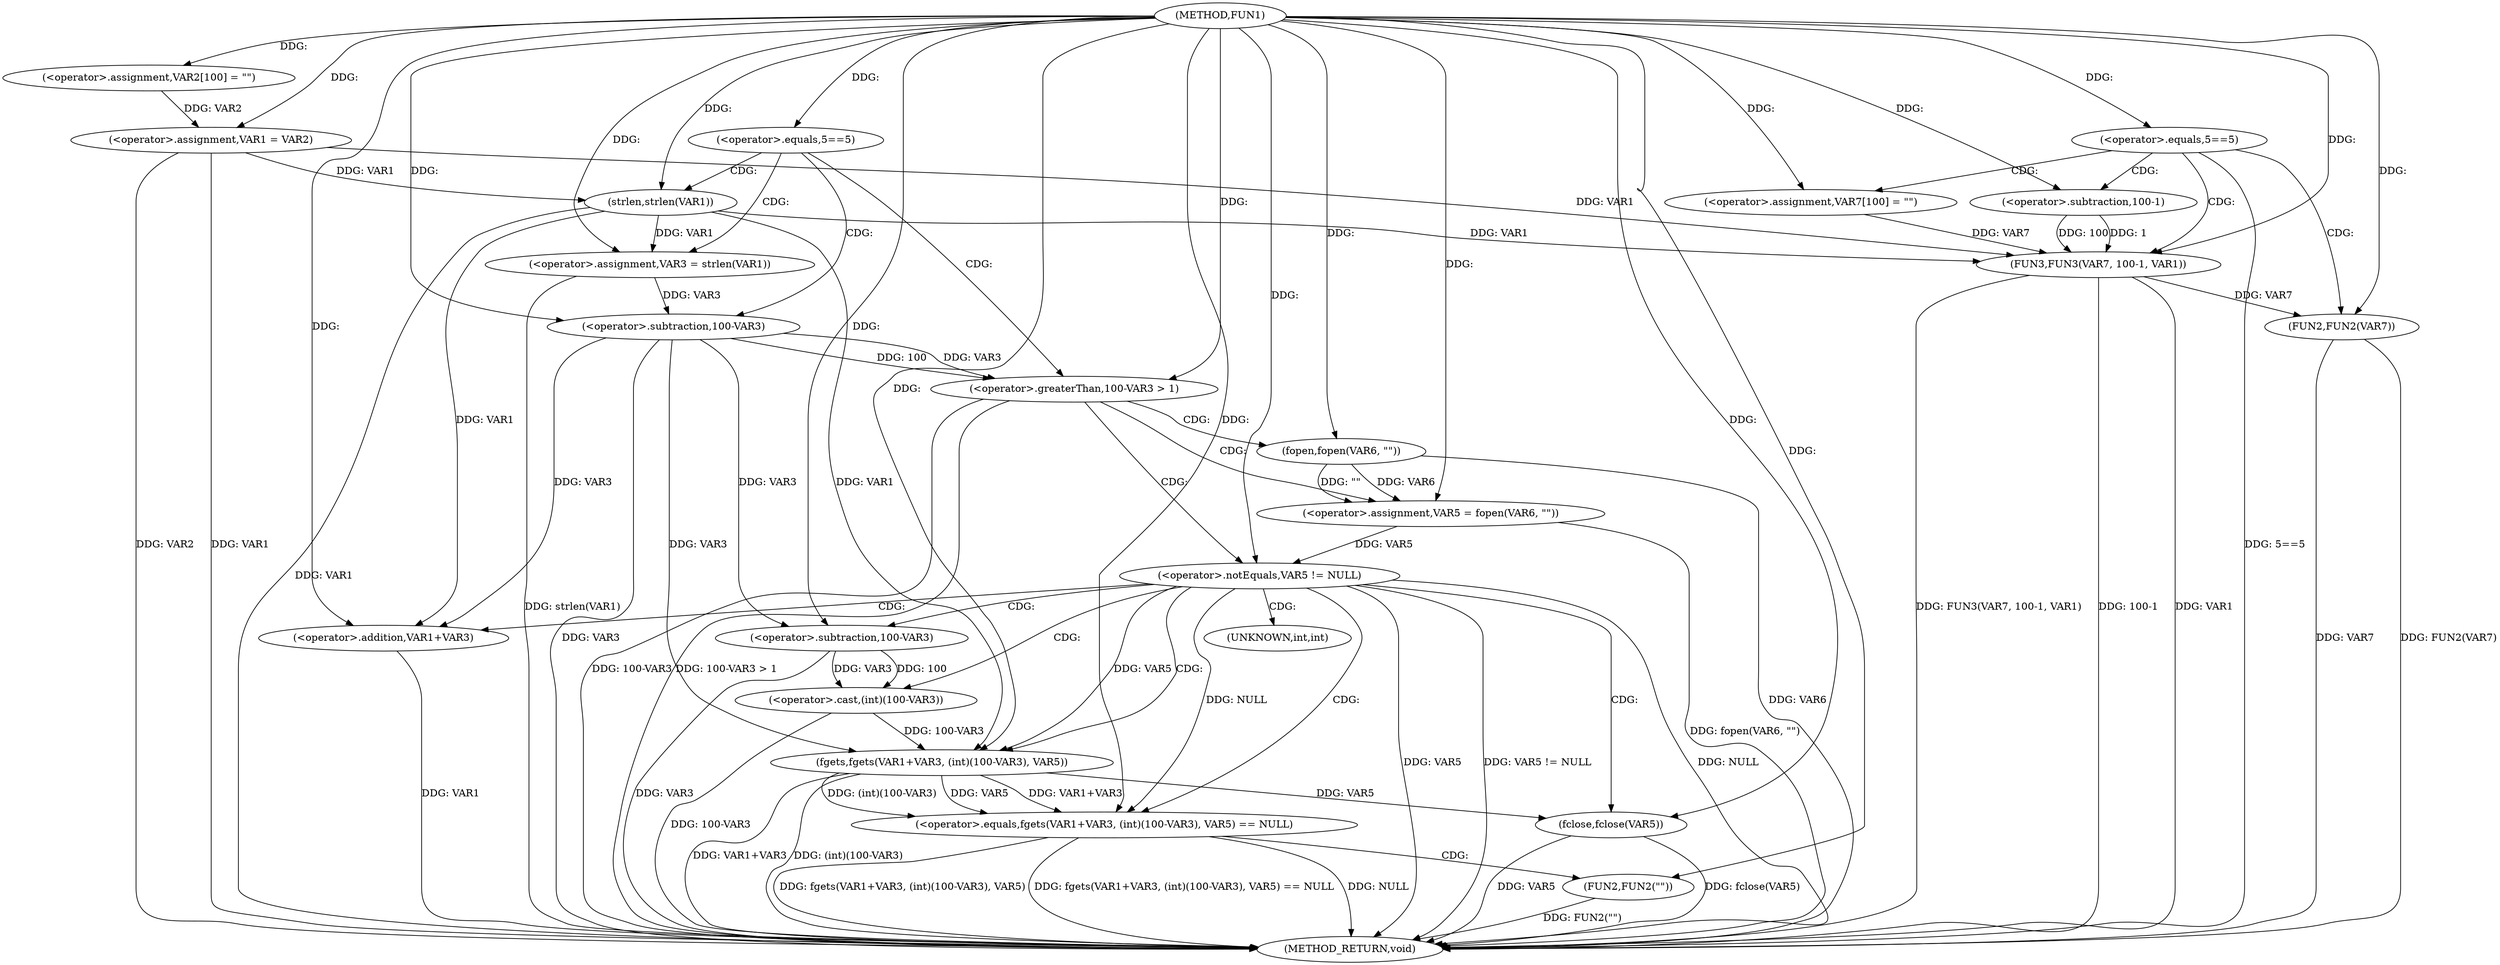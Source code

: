 digraph FUN1 {  
"1000100" [label = "(METHOD,FUN1)" ]
"1000175" [label = "(METHOD_RETURN,void)" ]
"1000104" [label = "(<operator>.assignment,VAR2[100] = \"\")" ]
"1000107" [label = "(<operator>.assignment,VAR1 = VAR2)" ]
"1000111" [label = "(<operator>.equals,5==5)" ]
"1000117" [label = "(<operator>.assignment,VAR3 = strlen(VAR1))" ]
"1000119" [label = "(strlen,strlen(VAR1))" ]
"1000123" [label = "(<operator>.greaterThan,100-VAR3 > 1)" ]
"1000124" [label = "(<operator>.subtraction,100-VAR3)" ]
"1000129" [label = "(<operator>.assignment,VAR5 = fopen(VAR6, \"\"))" ]
"1000131" [label = "(fopen,fopen(VAR6, \"\"))" ]
"1000135" [label = "(<operator>.notEquals,VAR5 != NULL)" ]
"1000140" [label = "(<operator>.equals,fgets(VAR1+VAR3, (int)(100-VAR3), VAR5) == NULL)" ]
"1000141" [label = "(fgets,fgets(VAR1+VAR3, (int)(100-VAR3), VAR5))" ]
"1000142" [label = "(<operator>.addition,VAR1+VAR3)" ]
"1000145" [label = "(<operator>.cast,(int)(100-VAR3))" ]
"1000147" [label = "(<operator>.subtraction,100-VAR3)" ]
"1000153" [label = "(FUN2,FUN2(\"\"))" ]
"1000155" [label = "(fclose,fclose(VAR5))" ]
"1000158" [label = "(<operator>.equals,5==5)" ]
"1000164" [label = "(<operator>.assignment,VAR7[100] = \"\")" ]
"1000167" [label = "(FUN3,FUN3(VAR7, 100-1, VAR1))" ]
"1000169" [label = "(<operator>.subtraction,100-1)" ]
"1000173" [label = "(FUN2,FUN2(VAR7))" ]
"1000146" [label = "(UNKNOWN,int,int)" ]
  "1000107" -> "1000175"  [ label = "DDG: VAR1"] 
  "1000167" -> "1000175"  [ label = "DDG: 100-1"] 
  "1000140" -> "1000175"  [ label = "DDG: fgets(VAR1+VAR3, (int)(100-VAR3), VAR5) == NULL"] 
  "1000147" -> "1000175"  [ label = "DDG: VAR3"] 
  "1000153" -> "1000175"  [ label = "DDG: FUN2(\"\")"] 
  "1000155" -> "1000175"  [ label = "DDG: VAR5"] 
  "1000117" -> "1000175"  [ label = "DDG: strlen(VAR1)"] 
  "1000145" -> "1000175"  [ label = "DDG: 100-VAR3"] 
  "1000124" -> "1000175"  [ label = "DDG: VAR3"] 
  "1000167" -> "1000175"  [ label = "DDG: VAR1"] 
  "1000141" -> "1000175"  [ label = "DDG: VAR1+VAR3"] 
  "1000140" -> "1000175"  [ label = "DDG: NULL"] 
  "1000123" -> "1000175"  [ label = "DDG: 100-VAR3 > 1"] 
  "1000131" -> "1000175"  [ label = "DDG: VAR6"] 
  "1000140" -> "1000175"  [ label = "DDG: fgets(VAR1+VAR3, (int)(100-VAR3), VAR5)"] 
  "1000155" -> "1000175"  [ label = "DDG: fclose(VAR5)"] 
  "1000158" -> "1000175"  [ label = "DDG: 5==5"] 
  "1000167" -> "1000175"  [ label = "DDG: FUN3(VAR7, 100-1, VAR1)"] 
  "1000135" -> "1000175"  [ label = "DDG: VAR5 != NULL"] 
  "1000119" -> "1000175"  [ label = "DDG: VAR1"] 
  "1000173" -> "1000175"  [ label = "DDG: FUN2(VAR7)"] 
  "1000142" -> "1000175"  [ label = "DDG: VAR1"] 
  "1000135" -> "1000175"  [ label = "DDG: VAR5"] 
  "1000141" -> "1000175"  [ label = "DDG: (int)(100-VAR3)"] 
  "1000173" -> "1000175"  [ label = "DDG: VAR7"] 
  "1000135" -> "1000175"  [ label = "DDG: NULL"] 
  "1000107" -> "1000175"  [ label = "DDG: VAR2"] 
  "1000129" -> "1000175"  [ label = "DDG: fopen(VAR6, \"\")"] 
  "1000123" -> "1000175"  [ label = "DDG: 100-VAR3"] 
  "1000100" -> "1000104"  [ label = "DDG: "] 
  "1000104" -> "1000107"  [ label = "DDG: VAR2"] 
  "1000100" -> "1000107"  [ label = "DDG: "] 
  "1000100" -> "1000111"  [ label = "DDG: "] 
  "1000119" -> "1000117"  [ label = "DDG: VAR1"] 
  "1000100" -> "1000117"  [ label = "DDG: "] 
  "1000107" -> "1000119"  [ label = "DDG: VAR1"] 
  "1000100" -> "1000119"  [ label = "DDG: "] 
  "1000124" -> "1000123"  [ label = "DDG: 100"] 
  "1000124" -> "1000123"  [ label = "DDG: VAR3"] 
  "1000100" -> "1000124"  [ label = "DDG: "] 
  "1000117" -> "1000124"  [ label = "DDG: VAR3"] 
  "1000100" -> "1000123"  [ label = "DDG: "] 
  "1000131" -> "1000129"  [ label = "DDG: VAR6"] 
  "1000131" -> "1000129"  [ label = "DDG: \"\""] 
  "1000100" -> "1000129"  [ label = "DDG: "] 
  "1000100" -> "1000131"  [ label = "DDG: "] 
  "1000129" -> "1000135"  [ label = "DDG: VAR5"] 
  "1000100" -> "1000135"  [ label = "DDG: "] 
  "1000141" -> "1000140"  [ label = "DDG: VAR1+VAR3"] 
  "1000141" -> "1000140"  [ label = "DDG: (int)(100-VAR3)"] 
  "1000141" -> "1000140"  [ label = "DDG: VAR5"] 
  "1000119" -> "1000141"  [ label = "DDG: VAR1"] 
  "1000100" -> "1000141"  [ label = "DDG: "] 
  "1000124" -> "1000141"  [ label = "DDG: VAR3"] 
  "1000119" -> "1000142"  [ label = "DDG: VAR1"] 
  "1000100" -> "1000142"  [ label = "DDG: "] 
  "1000124" -> "1000142"  [ label = "DDG: VAR3"] 
  "1000145" -> "1000141"  [ label = "DDG: 100-VAR3"] 
  "1000147" -> "1000145"  [ label = "DDG: 100"] 
  "1000147" -> "1000145"  [ label = "DDG: VAR3"] 
  "1000100" -> "1000147"  [ label = "DDG: "] 
  "1000124" -> "1000147"  [ label = "DDG: VAR3"] 
  "1000135" -> "1000141"  [ label = "DDG: VAR5"] 
  "1000135" -> "1000140"  [ label = "DDG: NULL"] 
  "1000100" -> "1000140"  [ label = "DDG: "] 
  "1000100" -> "1000153"  [ label = "DDG: "] 
  "1000141" -> "1000155"  [ label = "DDG: VAR5"] 
  "1000100" -> "1000155"  [ label = "DDG: "] 
  "1000100" -> "1000158"  [ label = "DDG: "] 
  "1000100" -> "1000164"  [ label = "DDG: "] 
  "1000164" -> "1000167"  [ label = "DDG: VAR7"] 
  "1000100" -> "1000167"  [ label = "DDG: "] 
  "1000169" -> "1000167"  [ label = "DDG: 100"] 
  "1000169" -> "1000167"  [ label = "DDG: 1"] 
  "1000100" -> "1000169"  [ label = "DDG: "] 
  "1000107" -> "1000167"  [ label = "DDG: VAR1"] 
  "1000119" -> "1000167"  [ label = "DDG: VAR1"] 
  "1000167" -> "1000173"  [ label = "DDG: VAR7"] 
  "1000100" -> "1000173"  [ label = "DDG: "] 
  "1000111" -> "1000117"  [ label = "CDG: "] 
  "1000111" -> "1000123"  [ label = "CDG: "] 
  "1000111" -> "1000124"  [ label = "CDG: "] 
  "1000111" -> "1000119"  [ label = "CDG: "] 
  "1000123" -> "1000131"  [ label = "CDG: "] 
  "1000123" -> "1000129"  [ label = "CDG: "] 
  "1000123" -> "1000135"  [ label = "CDG: "] 
  "1000135" -> "1000142"  [ label = "CDG: "] 
  "1000135" -> "1000155"  [ label = "CDG: "] 
  "1000135" -> "1000141"  [ label = "CDG: "] 
  "1000135" -> "1000147"  [ label = "CDG: "] 
  "1000135" -> "1000145"  [ label = "CDG: "] 
  "1000135" -> "1000146"  [ label = "CDG: "] 
  "1000135" -> "1000140"  [ label = "CDG: "] 
  "1000140" -> "1000153"  [ label = "CDG: "] 
  "1000158" -> "1000164"  [ label = "CDG: "] 
  "1000158" -> "1000167"  [ label = "CDG: "] 
  "1000158" -> "1000173"  [ label = "CDG: "] 
  "1000158" -> "1000169"  [ label = "CDG: "] 
}
